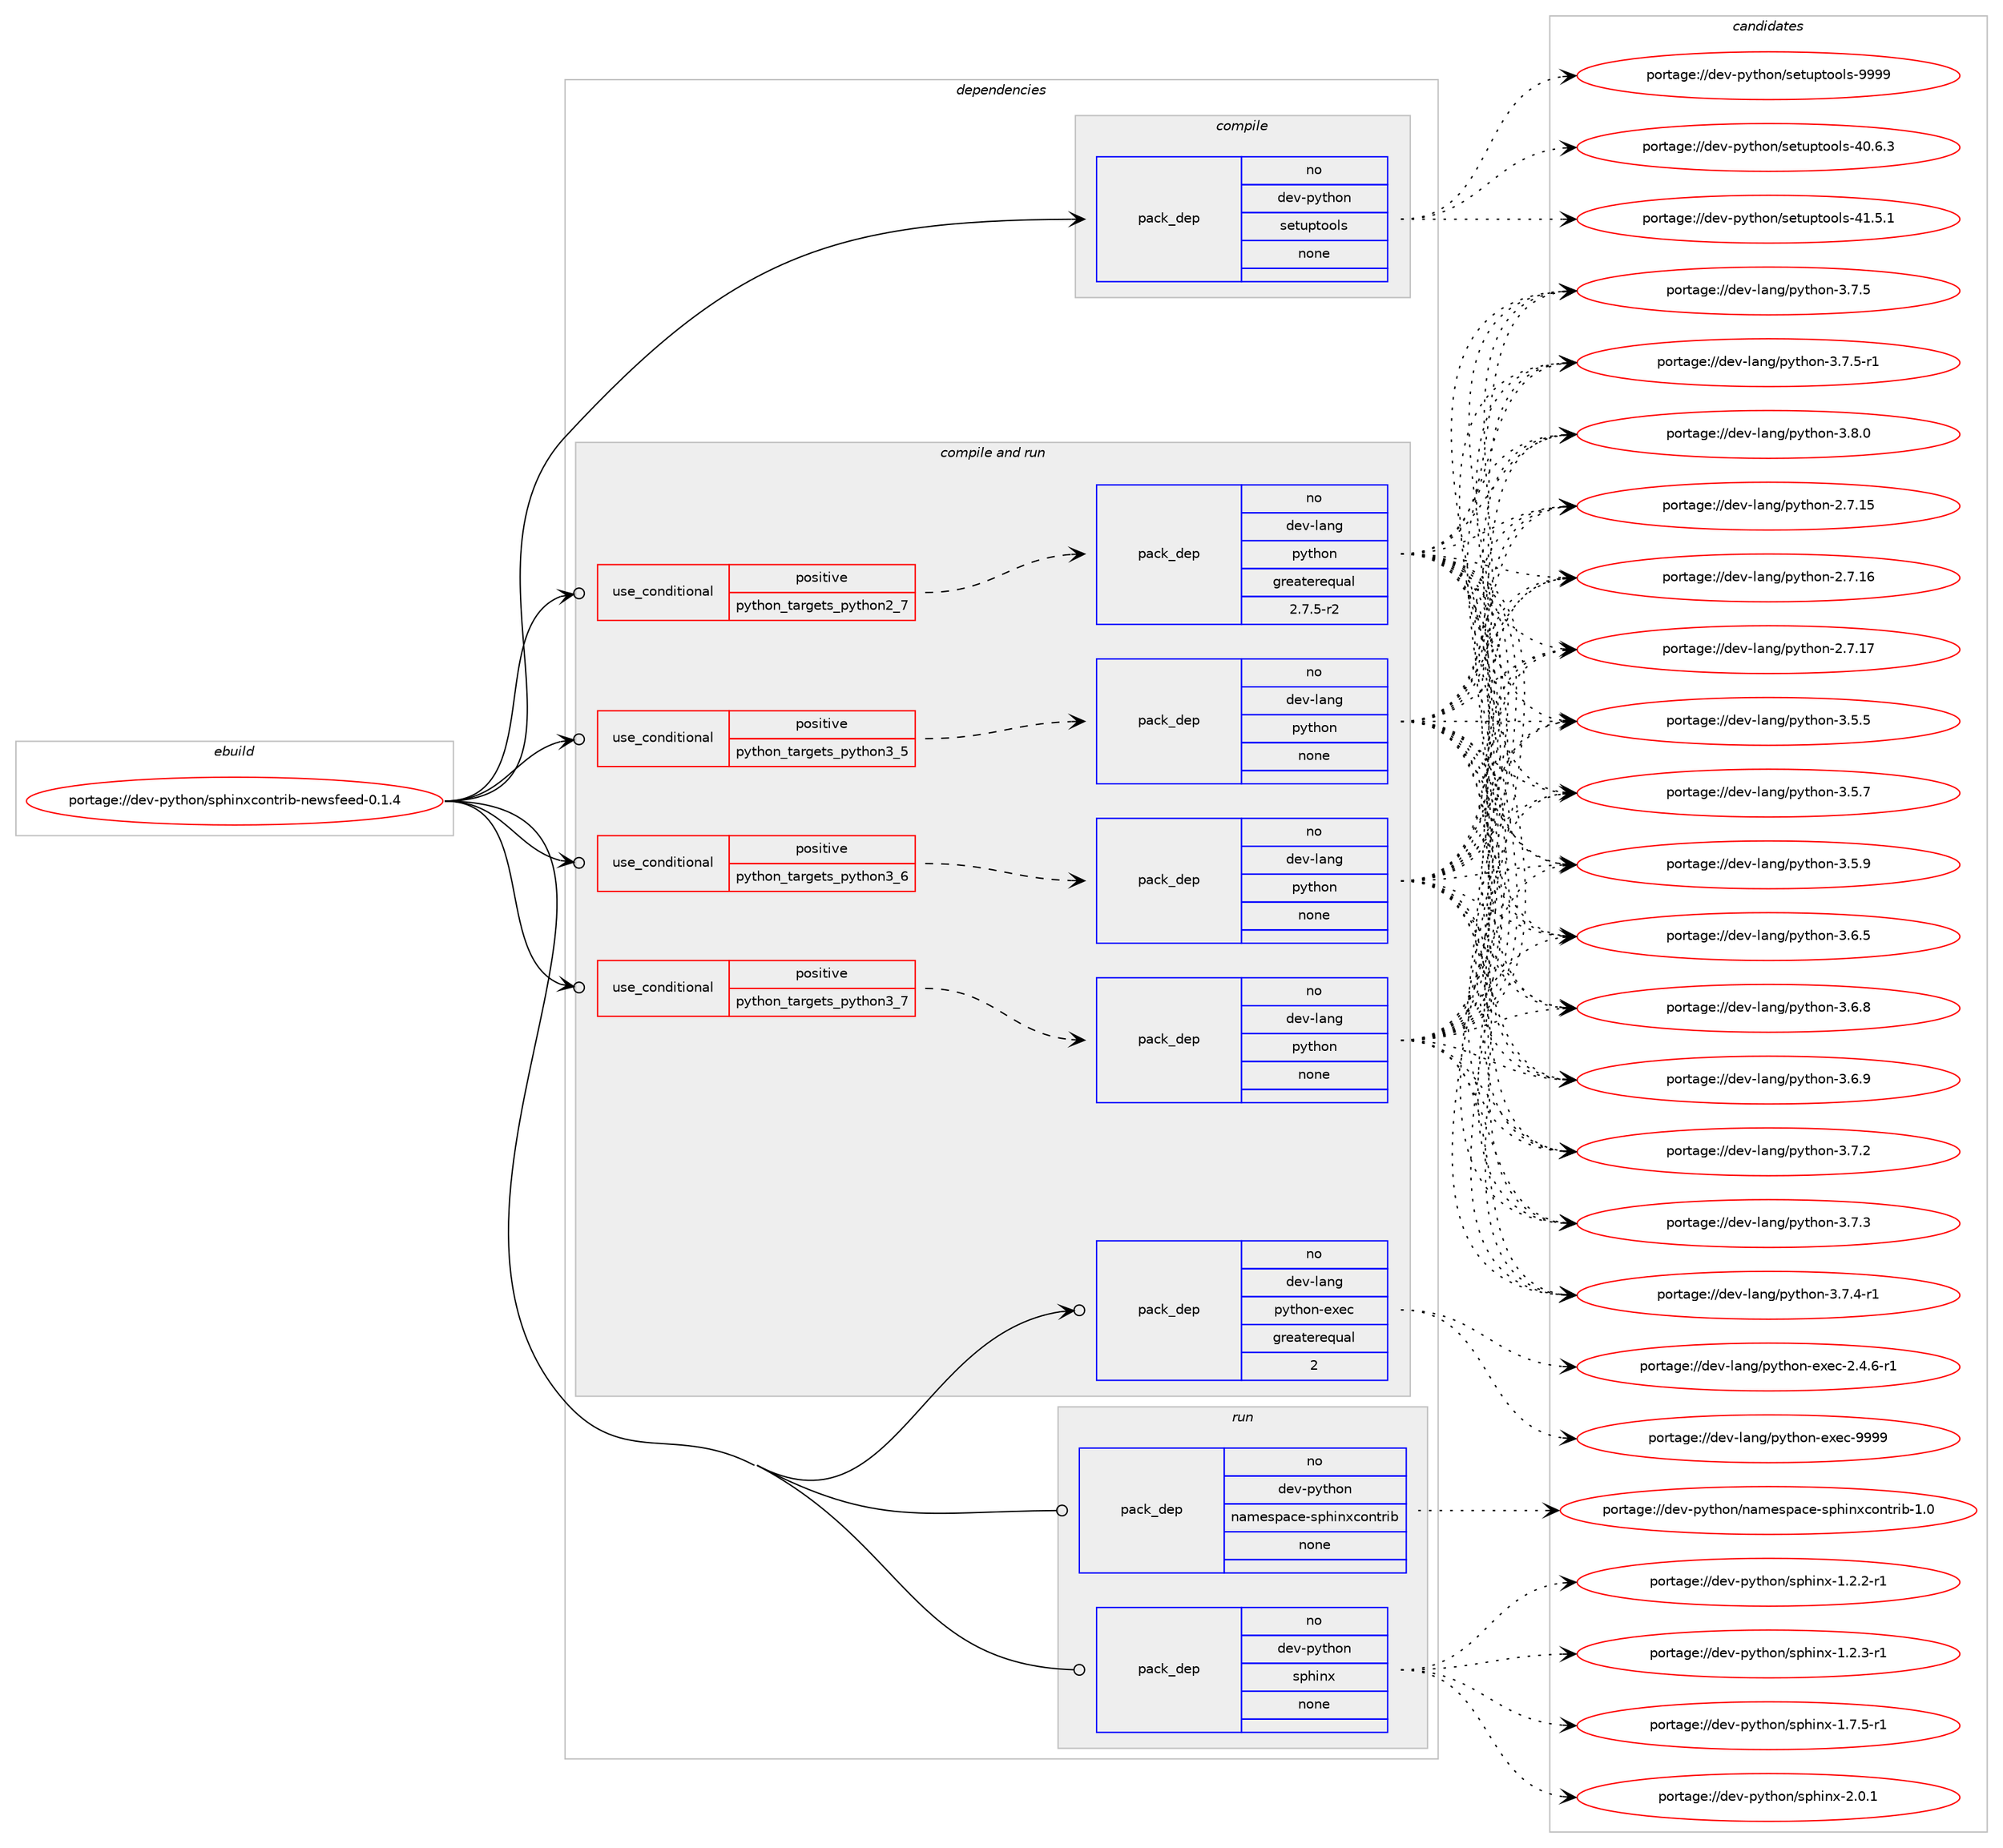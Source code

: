 digraph prolog {

# *************
# Graph options
# *************

newrank=true;
concentrate=true;
compound=true;
graph [rankdir=LR,fontname=Helvetica,fontsize=10,ranksep=1.5];#, ranksep=2.5, nodesep=0.2];
edge  [arrowhead=vee];
node  [fontname=Helvetica,fontsize=10];

# **********
# The ebuild
# **********

subgraph cluster_leftcol {
color=gray;
rank=same;
label=<<i>ebuild</i>>;
id [label="portage://dev-python/sphinxcontrib-newsfeed-0.1.4", color=red, width=4, href="../dev-python/sphinxcontrib-newsfeed-0.1.4.svg"];
}

# ****************
# The dependencies
# ****************

subgraph cluster_midcol {
color=gray;
label=<<i>dependencies</i>>;
subgraph cluster_compile {
fillcolor="#eeeeee";
style=filled;
label=<<i>compile</i>>;
subgraph pack131022 {
dependency173501 [label=<<TABLE BORDER="0" CELLBORDER="1" CELLSPACING="0" CELLPADDING="4" WIDTH="220"><TR><TD ROWSPAN="6" CELLPADDING="30">pack_dep</TD></TR><TR><TD WIDTH="110">no</TD></TR><TR><TD>dev-python</TD></TR><TR><TD>setuptools</TD></TR><TR><TD>none</TD></TR><TR><TD></TD></TR></TABLE>>, shape=none, color=blue];
}
id:e -> dependency173501:w [weight=20,style="solid",arrowhead="vee"];
}
subgraph cluster_compileandrun {
fillcolor="#eeeeee";
style=filled;
label=<<i>compile and run</i>>;
subgraph cond39076 {
dependency173502 [label=<<TABLE BORDER="0" CELLBORDER="1" CELLSPACING="0" CELLPADDING="4"><TR><TD ROWSPAN="3" CELLPADDING="10">use_conditional</TD></TR><TR><TD>positive</TD></TR><TR><TD>python_targets_python2_7</TD></TR></TABLE>>, shape=none, color=red];
subgraph pack131023 {
dependency173503 [label=<<TABLE BORDER="0" CELLBORDER="1" CELLSPACING="0" CELLPADDING="4" WIDTH="220"><TR><TD ROWSPAN="6" CELLPADDING="30">pack_dep</TD></TR><TR><TD WIDTH="110">no</TD></TR><TR><TD>dev-lang</TD></TR><TR><TD>python</TD></TR><TR><TD>greaterequal</TD></TR><TR><TD>2.7.5-r2</TD></TR></TABLE>>, shape=none, color=blue];
}
dependency173502:e -> dependency173503:w [weight=20,style="dashed",arrowhead="vee"];
}
id:e -> dependency173502:w [weight=20,style="solid",arrowhead="odotvee"];
subgraph cond39077 {
dependency173504 [label=<<TABLE BORDER="0" CELLBORDER="1" CELLSPACING="0" CELLPADDING="4"><TR><TD ROWSPAN="3" CELLPADDING="10">use_conditional</TD></TR><TR><TD>positive</TD></TR><TR><TD>python_targets_python3_5</TD></TR></TABLE>>, shape=none, color=red];
subgraph pack131024 {
dependency173505 [label=<<TABLE BORDER="0" CELLBORDER="1" CELLSPACING="0" CELLPADDING="4" WIDTH="220"><TR><TD ROWSPAN="6" CELLPADDING="30">pack_dep</TD></TR><TR><TD WIDTH="110">no</TD></TR><TR><TD>dev-lang</TD></TR><TR><TD>python</TD></TR><TR><TD>none</TD></TR><TR><TD></TD></TR></TABLE>>, shape=none, color=blue];
}
dependency173504:e -> dependency173505:w [weight=20,style="dashed",arrowhead="vee"];
}
id:e -> dependency173504:w [weight=20,style="solid",arrowhead="odotvee"];
subgraph cond39078 {
dependency173506 [label=<<TABLE BORDER="0" CELLBORDER="1" CELLSPACING="0" CELLPADDING="4"><TR><TD ROWSPAN="3" CELLPADDING="10">use_conditional</TD></TR><TR><TD>positive</TD></TR><TR><TD>python_targets_python3_6</TD></TR></TABLE>>, shape=none, color=red];
subgraph pack131025 {
dependency173507 [label=<<TABLE BORDER="0" CELLBORDER="1" CELLSPACING="0" CELLPADDING="4" WIDTH="220"><TR><TD ROWSPAN="6" CELLPADDING="30">pack_dep</TD></TR><TR><TD WIDTH="110">no</TD></TR><TR><TD>dev-lang</TD></TR><TR><TD>python</TD></TR><TR><TD>none</TD></TR><TR><TD></TD></TR></TABLE>>, shape=none, color=blue];
}
dependency173506:e -> dependency173507:w [weight=20,style="dashed",arrowhead="vee"];
}
id:e -> dependency173506:w [weight=20,style="solid",arrowhead="odotvee"];
subgraph cond39079 {
dependency173508 [label=<<TABLE BORDER="0" CELLBORDER="1" CELLSPACING="0" CELLPADDING="4"><TR><TD ROWSPAN="3" CELLPADDING="10">use_conditional</TD></TR><TR><TD>positive</TD></TR><TR><TD>python_targets_python3_7</TD></TR></TABLE>>, shape=none, color=red];
subgraph pack131026 {
dependency173509 [label=<<TABLE BORDER="0" CELLBORDER="1" CELLSPACING="0" CELLPADDING="4" WIDTH="220"><TR><TD ROWSPAN="6" CELLPADDING="30">pack_dep</TD></TR><TR><TD WIDTH="110">no</TD></TR><TR><TD>dev-lang</TD></TR><TR><TD>python</TD></TR><TR><TD>none</TD></TR><TR><TD></TD></TR></TABLE>>, shape=none, color=blue];
}
dependency173508:e -> dependency173509:w [weight=20,style="dashed",arrowhead="vee"];
}
id:e -> dependency173508:w [weight=20,style="solid",arrowhead="odotvee"];
subgraph pack131027 {
dependency173510 [label=<<TABLE BORDER="0" CELLBORDER="1" CELLSPACING="0" CELLPADDING="4" WIDTH="220"><TR><TD ROWSPAN="6" CELLPADDING="30">pack_dep</TD></TR><TR><TD WIDTH="110">no</TD></TR><TR><TD>dev-lang</TD></TR><TR><TD>python-exec</TD></TR><TR><TD>greaterequal</TD></TR><TR><TD>2</TD></TR></TABLE>>, shape=none, color=blue];
}
id:e -> dependency173510:w [weight=20,style="solid",arrowhead="odotvee"];
}
subgraph cluster_run {
fillcolor="#eeeeee";
style=filled;
label=<<i>run</i>>;
subgraph pack131028 {
dependency173511 [label=<<TABLE BORDER="0" CELLBORDER="1" CELLSPACING="0" CELLPADDING="4" WIDTH="220"><TR><TD ROWSPAN="6" CELLPADDING="30">pack_dep</TD></TR><TR><TD WIDTH="110">no</TD></TR><TR><TD>dev-python</TD></TR><TR><TD>namespace-sphinxcontrib</TD></TR><TR><TD>none</TD></TR><TR><TD></TD></TR></TABLE>>, shape=none, color=blue];
}
id:e -> dependency173511:w [weight=20,style="solid",arrowhead="odot"];
subgraph pack131029 {
dependency173512 [label=<<TABLE BORDER="0" CELLBORDER="1" CELLSPACING="0" CELLPADDING="4" WIDTH="220"><TR><TD ROWSPAN="6" CELLPADDING="30">pack_dep</TD></TR><TR><TD WIDTH="110">no</TD></TR><TR><TD>dev-python</TD></TR><TR><TD>sphinx</TD></TR><TR><TD>none</TD></TR><TR><TD></TD></TR></TABLE>>, shape=none, color=blue];
}
id:e -> dependency173512:w [weight=20,style="solid",arrowhead="odot"];
}
}

# **************
# The candidates
# **************

subgraph cluster_choices {
rank=same;
color=gray;
label=<<i>candidates</i>>;

subgraph choice131022 {
color=black;
nodesep=1;
choiceportage100101118451121211161041111104711510111611711211611111110811545524846544651 [label="portage://dev-python/setuptools-40.6.3", color=red, width=4,href="../dev-python/setuptools-40.6.3.svg"];
choiceportage100101118451121211161041111104711510111611711211611111110811545524946534649 [label="portage://dev-python/setuptools-41.5.1", color=red, width=4,href="../dev-python/setuptools-41.5.1.svg"];
choiceportage10010111845112121116104111110471151011161171121161111111081154557575757 [label="portage://dev-python/setuptools-9999", color=red, width=4,href="../dev-python/setuptools-9999.svg"];
dependency173501:e -> choiceportage100101118451121211161041111104711510111611711211611111110811545524846544651:w [style=dotted,weight="100"];
dependency173501:e -> choiceportage100101118451121211161041111104711510111611711211611111110811545524946534649:w [style=dotted,weight="100"];
dependency173501:e -> choiceportage10010111845112121116104111110471151011161171121161111111081154557575757:w [style=dotted,weight="100"];
}
subgraph choice131023 {
color=black;
nodesep=1;
choiceportage10010111845108971101034711212111610411111045504655464953 [label="portage://dev-lang/python-2.7.15", color=red, width=4,href="../dev-lang/python-2.7.15.svg"];
choiceportage10010111845108971101034711212111610411111045504655464954 [label="portage://dev-lang/python-2.7.16", color=red, width=4,href="../dev-lang/python-2.7.16.svg"];
choiceportage10010111845108971101034711212111610411111045504655464955 [label="portage://dev-lang/python-2.7.17", color=red, width=4,href="../dev-lang/python-2.7.17.svg"];
choiceportage100101118451089711010347112121116104111110455146534653 [label="portage://dev-lang/python-3.5.5", color=red, width=4,href="../dev-lang/python-3.5.5.svg"];
choiceportage100101118451089711010347112121116104111110455146534655 [label="portage://dev-lang/python-3.5.7", color=red, width=4,href="../dev-lang/python-3.5.7.svg"];
choiceportage100101118451089711010347112121116104111110455146534657 [label="portage://dev-lang/python-3.5.9", color=red, width=4,href="../dev-lang/python-3.5.9.svg"];
choiceportage100101118451089711010347112121116104111110455146544653 [label="portage://dev-lang/python-3.6.5", color=red, width=4,href="../dev-lang/python-3.6.5.svg"];
choiceportage100101118451089711010347112121116104111110455146544656 [label="portage://dev-lang/python-3.6.8", color=red, width=4,href="../dev-lang/python-3.6.8.svg"];
choiceportage100101118451089711010347112121116104111110455146544657 [label="portage://dev-lang/python-3.6.9", color=red, width=4,href="../dev-lang/python-3.6.9.svg"];
choiceportage100101118451089711010347112121116104111110455146554650 [label="portage://dev-lang/python-3.7.2", color=red, width=4,href="../dev-lang/python-3.7.2.svg"];
choiceportage100101118451089711010347112121116104111110455146554651 [label="portage://dev-lang/python-3.7.3", color=red, width=4,href="../dev-lang/python-3.7.3.svg"];
choiceportage1001011184510897110103471121211161041111104551465546524511449 [label="portage://dev-lang/python-3.7.4-r1", color=red, width=4,href="../dev-lang/python-3.7.4-r1.svg"];
choiceportage100101118451089711010347112121116104111110455146554653 [label="portage://dev-lang/python-3.7.5", color=red, width=4,href="../dev-lang/python-3.7.5.svg"];
choiceportage1001011184510897110103471121211161041111104551465546534511449 [label="portage://dev-lang/python-3.7.5-r1", color=red, width=4,href="../dev-lang/python-3.7.5-r1.svg"];
choiceportage100101118451089711010347112121116104111110455146564648 [label="portage://dev-lang/python-3.8.0", color=red, width=4,href="../dev-lang/python-3.8.0.svg"];
dependency173503:e -> choiceportage10010111845108971101034711212111610411111045504655464953:w [style=dotted,weight="100"];
dependency173503:e -> choiceportage10010111845108971101034711212111610411111045504655464954:w [style=dotted,weight="100"];
dependency173503:e -> choiceportage10010111845108971101034711212111610411111045504655464955:w [style=dotted,weight="100"];
dependency173503:e -> choiceportage100101118451089711010347112121116104111110455146534653:w [style=dotted,weight="100"];
dependency173503:e -> choiceportage100101118451089711010347112121116104111110455146534655:w [style=dotted,weight="100"];
dependency173503:e -> choiceportage100101118451089711010347112121116104111110455146534657:w [style=dotted,weight="100"];
dependency173503:e -> choiceportage100101118451089711010347112121116104111110455146544653:w [style=dotted,weight="100"];
dependency173503:e -> choiceportage100101118451089711010347112121116104111110455146544656:w [style=dotted,weight="100"];
dependency173503:e -> choiceportage100101118451089711010347112121116104111110455146544657:w [style=dotted,weight="100"];
dependency173503:e -> choiceportage100101118451089711010347112121116104111110455146554650:w [style=dotted,weight="100"];
dependency173503:e -> choiceportage100101118451089711010347112121116104111110455146554651:w [style=dotted,weight="100"];
dependency173503:e -> choiceportage1001011184510897110103471121211161041111104551465546524511449:w [style=dotted,weight="100"];
dependency173503:e -> choiceportage100101118451089711010347112121116104111110455146554653:w [style=dotted,weight="100"];
dependency173503:e -> choiceportage1001011184510897110103471121211161041111104551465546534511449:w [style=dotted,weight="100"];
dependency173503:e -> choiceportage100101118451089711010347112121116104111110455146564648:w [style=dotted,weight="100"];
}
subgraph choice131024 {
color=black;
nodesep=1;
choiceportage10010111845108971101034711212111610411111045504655464953 [label="portage://dev-lang/python-2.7.15", color=red, width=4,href="../dev-lang/python-2.7.15.svg"];
choiceportage10010111845108971101034711212111610411111045504655464954 [label="portage://dev-lang/python-2.7.16", color=red, width=4,href="../dev-lang/python-2.7.16.svg"];
choiceportage10010111845108971101034711212111610411111045504655464955 [label="portage://dev-lang/python-2.7.17", color=red, width=4,href="../dev-lang/python-2.7.17.svg"];
choiceportage100101118451089711010347112121116104111110455146534653 [label="portage://dev-lang/python-3.5.5", color=red, width=4,href="../dev-lang/python-3.5.5.svg"];
choiceportage100101118451089711010347112121116104111110455146534655 [label="portage://dev-lang/python-3.5.7", color=red, width=4,href="../dev-lang/python-3.5.7.svg"];
choiceportage100101118451089711010347112121116104111110455146534657 [label="portage://dev-lang/python-3.5.9", color=red, width=4,href="../dev-lang/python-3.5.9.svg"];
choiceportage100101118451089711010347112121116104111110455146544653 [label="portage://dev-lang/python-3.6.5", color=red, width=4,href="../dev-lang/python-3.6.5.svg"];
choiceportage100101118451089711010347112121116104111110455146544656 [label="portage://dev-lang/python-3.6.8", color=red, width=4,href="../dev-lang/python-3.6.8.svg"];
choiceportage100101118451089711010347112121116104111110455146544657 [label="portage://dev-lang/python-3.6.9", color=red, width=4,href="../dev-lang/python-3.6.9.svg"];
choiceportage100101118451089711010347112121116104111110455146554650 [label="portage://dev-lang/python-3.7.2", color=red, width=4,href="../dev-lang/python-3.7.2.svg"];
choiceportage100101118451089711010347112121116104111110455146554651 [label="portage://dev-lang/python-3.7.3", color=red, width=4,href="../dev-lang/python-3.7.3.svg"];
choiceportage1001011184510897110103471121211161041111104551465546524511449 [label="portage://dev-lang/python-3.7.4-r1", color=red, width=4,href="../dev-lang/python-3.7.4-r1.svg"];
choiceportage100101118451089711010347112121116104111110455146554653 [label="portage://dev-lang/python-3.7.5", color=red, width=4,href="../dev-lang/python-3.7.5.svg"];
choiceportage1001011184510897110103471121211161041111104551465546534511449 [label="portage://dev-lang/python-3.7.5-r1", color=red, width=4,href="../dev-lang/python-3.7.5-r1.svg"];
choiceportage100101118451089711010347112121116104111110455146564648 [label="portage://dev-lang/python-3.8.0", color=red, width=4,href="../dev-lang/python-3.8.0.svg"];
dependency173505:e -> choiceportage10010111845108971101034711212111610411111045504655464953:w [style=dotted,weight="100"];
dependency173505:e -> choiceportage10010111845108971101034711212111610411111045504655464954:w [style=dotted,weight="100"];
dependency173505:e -> choiceportage10010111845108971101034711212111610411111045504655464955:w [style=dotted,weight="100"];
dependency173505:e -> choiceportage100101118451089711010347112121116104111110455146534653:w [style=dotted,weight="100"];
dependency173505:e -> choiceportage100101118451089711010347112121116104111110455146534655:w [style=dotted,weight="100"];
dependency173505:e -> choiceportage100101118451089711010347112121116104111110455146534657:w [style=dotted,weight="100"];
dependency173505:e -> choiceportage100101118451089711010347112121116104111110455146544653:w [style=dotted,weight="100"];
dependency173505:e -> choiceportage100101118451089711010347112121116104111110455146544656:w [style=dotted,weight="100"];
dependency173505:e -> choiceportage100101118451089711010347112121116104111110455146544657:w [style=dotted,weight="100"];
dependency173505:e -> choiceportage100101118451089711010347112121116104111110455146554650:w [style=dotted,weight="100"];
dependency173505:e -> choiceportage100101118451089711010347112121116104111110455146554651:w [style=dotted,weight="100"];
dependency173505:e -> choiceportage1001011184510897110103471121211161041111104551465546524511449:w [style=dotted,weight="100"];
dependency173505:e -> choiceportage100101118451089711010347112121116104111110455146554653:w [style=dotted,weight="100"];
dependency173505:e -> choiceportage1001011184510897110103471121211161041111104551465546534511449:w [style=dotted,weight="100"];
dependency173505:e -> choiceportage100101118451089711010347112121116104111110455146564648:w [style=dotted,weight="100"];
}
subgraph choice131025 {
color=black;
nodesep=1;
choiceportage10010111845108971101034711212111610411111045504655464953 [label="portage://dev-lang/python-2.7.15", color=red, width=4,href="../dev-lang/python-2.7.15.svg"];
choiceportage10010111845108971101034711212111610411111045504655464954 [label="portage://dev-lang/python-2.7.16", color=red, width=4,href="../dev-lang/python-2.7.16.svg"];
choiceportage10010111845108971101034711212111610411111045504655464955 [label="portage://dev-lang/python-2.7.17", color=red, width=4,href="../dev-lang/python-2.7.17.svg"];
choiceportage100101118451089711010347112121116104111110455146534653 [label="portage://dev-lang/python-3.5.5", color=red, width=4,href="../dev-lang/python-3.5.5.svg"];
choiceportage100101118451089711010347112121116104111110455146534655 [label="portage://dev-lang/python-3.5.7", color=red, width=4,href="../dev-lang/python-3.5.7.svg"];
choiceportage100101118451089711010347112121116104111110455146534657 [label="portage://dev-lang/python-3.5.9", color=red, width=4,href="../dev-lang/python-3.5.9.svg"];
choiceportage100101118451089711010347112121116104111110455146544653 [label="portage://dev-lang/python-3.6.5", color=red, width=4,href="../dev-lang/python-3.6.5.svg"];
choiceportage100101118451089711010347112121116104111110455146544656 [label="portage://dev-lang/python-3.6.8", color=red, width=4,href="../dev-lang/python-3.6.8.svg"];
choiceportage100101118451089711010347112121116104111110455146544657 [label="portage://dev-lang/python-3.6.9", color=red, width=4,href="../dev-lang/python-3.6.9.svg"];
choiceportage100101118451089711010347112121116104111110455146554650 [label="portage://dev-lang/python-3.7.2", color=red, width=4,href="../dev-lang/python-3.7.2.svg"];
choiceportage100101118451089711010347112121116104111110455146554651 [label="portage://dev-lang/python-3.7.3", color=red, width=4,href="../dev-lang/python-3.7.3.svg"];
choiceportage1001011184510897110103471121211161041111104551465546524511449 [label="portage://dev-lang/python-3.7.4-r1", color=red, width=4,href="../dev-lang/python-3.7.4-r1.svg"];
choiceportage100101118451089711010347112121116104111110455146554653 [label="portage://dev-lang/python-3.7.5", color=red, width=4,href="../dev-lang/python-3.7.5.svg"];
choiceportage1001011184510897110103471121211161041111104551465546534511449 [label="portage://dev-lang/python-3.7.5-r1", color=red, width=4,href="../dev-lang/python-3.7.5-r1.svg"];
choiceportage100101118451089711010347112121116104111110455146564648 [label="portage://dev-lang/python-3.8.0", color=red, width=4,href="../dev-lang/python-3.8.0.svg"];
dependency173507:e -> choiceportage10010111845108971101034711212111610411111045504655464953:w [style=dotted,weight="100"];
dependency173507:e -> choiceportage10010111845108971101034711212111610411111045504655464954:w [style=dotted,weight="100"];
dependency173507:e -> choiceportage10010111845108971101034711212111610411111045504655464955:w [style=dotted,weight="100"];
dependency173507:e -> choiceportage100101118451089711010347112121116104111110455146534653:w [style=dotted,weight="100"];
dependency173507:e -> choiceportage100101118451089711010347112121116104111110455146534655:w [style=dotted,weight="100"];
dependency173507:e -> choiceportage100101118451089711010347112121116104111110455146534657:w [style=dotted,weight="100"];
dependency173507:e -> choiceportage100101118451089711010347112121116104111110455146544653:w [style=dotted,weight="100"];
dependency173507:e -> choiceportage100101118451089711010347112121116104111110455146544656:w [style=dotted,weight="100"];
dependency173507:e -> choiceportage100101118451089711010347112121116104111110455146544657:w [style=dotted,weight="100"];
dependency173507:e -> choiceportage100101118451089711010347112121116104111110455146554650:w [style=dotted,weight="100"];
dependency173507:e -> choiceportage100101118451089711010347112121116104111110455146554651:w [style=dotted,weight="100"];
dependency173507:e -> choiceportage1001011184510897110103471121211161041111104551465546524511449:w [style=dotted,weight="100"];
dependency173507:e -> choiceportage100101118451089711010347112121116104111110455146554653:w [style=dotted,weight="100"];
dependency173507:e -> choiceportage1001011184510897110103471121211161041111104551465546534511449:w [style=dotted,weight="100"];
dependency173507:e -> choiceportage100101118451089711010347112121116104111110455146564648:w [style=dotted,weight="100"];
}
subgraph choice131026 {
color=black;
nodesep=1;
choiceportage10010111845108971101034711212111610411111045504655464953 [label="portage://dev-lang/python-2.7.15", color=red, width=4,href="../dev-lang/python-2.7.15.svg"];
choiceportage10010111845108971101034711212111610411111045504655464954 [label="portage://dev-lang/python-2.7.16", color=red, width=4,href="../dev-lang/python-2.7.16.svg"];
choiceportage10010111845108971101034711212111610411111045504655464955 [label="portage://dev-lang/python-2.7.17", color=red, width=4,href="../dev-lang/python-2.7.17.svg"];
choiceportage100101118451089711010347112121116104111110455146534653 [label="portage://dev-lang/python-3.5.5", color=red, width=4,href="../dev-lang/python-3.5.5.svg"];
choiceportage100101118451089711010347112121116104111110455146534655 [label="portage://dev-lang/python-3.5.7", color=red, width=4,href="../dev-lang/python-3.5.7.svg"];
choiceportage100101118451089711010347112121116104111110455146534657 [label="portage://dev-lang/python-3.5.9", color=red, width=4,href="../dev-lang/python-3.5.9.svg"];
choiceportage100101118451089711010347112121116104111110455146544653 [label="portage://dev-lang/python-3.6.5", color=red, width=4,href="../dev-lang/python-3.6.5.svg"];
choiceportage100101118451089711010347112121116104111110455146544656 [label="portage://dev-lang/python-3.6.8", color=red, width=4,href="../dev-lang/python-3.6.8.svg"];
choiceportage100101118451089711010347112121116104111110455146544657 [label="portage://dev-lang/python-3.6.9", color=red, width=4,href="../dev-lang/python-3.6.9.svg"];
choiceportage100101118451089711010347112121116104111110455146554650 [label="portage://dev-lang/python-3.7.2", color=red, width=4,href="../dev-lang/python-3.7.2.svg"];
choiceportage100101118451089711010347112121116104111110455146554651 [label="portage://dev-lang/python-3.7.3", color=red, width=4,href="../dev-lang/python-3.7.3.svg"];
choiceportage1001011184510897110103471121211161041111104551465546524511449 [label="portage://dev-lang/python-3.7.4-r1", color=red, width=4,href="../dev-lang/python-3.7.4-r1.svg"];
choiceportage100101118451089711010347112121116104111110455146554653 [label="portage://dev-lang/python-3.7.5", color=red, width=4,href="../dev-lang/python-3.7.5.svg"];
choiceportage1001011184510897110103471121211161041111104551465546534511449 [label="portage://dev-lang/python-3.7.5-r1", color=red, width=4,href="../dev-lang/python-3.7.5-r1.svg"];
choiceportage100101118451089711010347112121116104111110455146564648 [label="portage://dev-lang/python-3.8.0", color=red, width=4,href="../dev-lang/python-3.8.0.svg"];
dependency173509:e -> choiceportage10010111845108971101034711212111610411111045504655464953:w [style=dotted,weight="100"];
dependency173509:e -> choiceportage10010111845108971101034711212111610411111045504655464954:w [style=dotted,weight="100"];
dependency173509:e -> choiceportage10010111845108971101034711212111610411111045504655464955:w [style=dotted,weight="100"];
dependency173509:e -> choiceportage100101118451089711010347112121116104111110455146534653:w [style=dotted,weight="100"];
dependency173509:e -> choiceportage100101118451089711010347112121116104111110455146534655:w [style=dotted,weight="100"];
dependency173509:e -> choiceportage100101118451089711010347112121116104111110455146534657:w [style=dotted,weight="100"];
dependency173509:e -> choiceportage100101118451089711010347112121116104111110455146544653:w [style=dotted,weight="100"];
dependency173509:e -> choiceportage100101118451089711010347112121116104111110455146544656:w [style=dotted,weight="100"];
dependency173509:e -> choiceportage100101118451089711010347112121116104111110455146544657:w [style=dotted,weight="100"];
dependency173509:e -> choiceportage100101118451089711010347112121116104111110455146554650:w [style=dotted,weight="100"];
dependency173509:e -> choiceportage100101118451089711010347112121116104111110455146554651:w [style=dotted,weight="100"];
dependency173509:e -> choiceportage1001011184510897110103471121211161041111104551465546524511449:w [style=dotted,weight="100"];
dependency173509:e -> choiceportage100101118451089711010347112121116104111110455146554653:w [style=dotted,weight="100"];
dependency173509:e -> choiceportage1001011184510897110103471121211161041111104551465546534511449:w [style=dotted,weight="100"];
dependency173509:e -> choiceportage100101118451089711010347112121116104111110455146564648:w [style=dotted,weight="100"];
}
subgraph choice131027 {
color=black;
nodesep=1;
choiceportage10010111845108971101034711212111610411111045101120101994550465246544511449 [label="portage://dev-lang/python-exec-2.4.6-r1", color=red, width=4,href="../dev-lang/python-exec-2.4.6-r1.svg"];
choiceportage10010111845108971101034711212111610411111045101120101994557575757 [label="portage://dev-lang/python-exec-9999", color=red, width=4,href="../dev-lang/python-exec-9999.svg"];
dependency173510:e -> choiceportage10010111845108971101034711212111610411111045101120101994550465246544511449:w [style=dotted,weight="100"];
dependency173510:e -> choiceportage10010111845108971101034711212111610411111045101120101994557575757:w [style=dotted,weight="100"];
}
subgraph choice131028 {
color=black;
nodesep=1;
choiceportage100101118451121211161041111104711097109101115112979910145115112104105110120991111101161141059845494648 [label="portage://dev-python/namespace-sphinxcontrib-1.0", color=red, width=4,href="../dev-python/namespace-sphinxcontrib-1.0.svg"];
dependency173511:e -> choiceportage100101118451121211161041111104711097109101115112979910145115112104105110120991111101161141059845494648:w [style=dotted,weight="100"];
}
subgraph choice131029 {
color=black;
nodesep=1;
choiceportage10010111845112121116104111110471151121041051101204549465046504511449 [label="portage://dev-python/sphinx-1.2.2-r1", color=red, width=4,href="../dev-python/sphinx-1.2.2-r1.svg"];
choiceportage10010111845112121116104111110471151121041051101204549465046514511449 [label="portage://dev-python/sphinx-1.2.3-r1", color=red, width=4,href="../dev-python/sphinx-1.2.3-r1.svg"];
choiceportage10010111845112121116104111110471151121041051101204549465546534511449 [label="portage://dev-python/sphinx-1.7.5-r1", color=red, width=4,href="../dev-python/sphinx-1.7.5-r1.svg"];
choiceportage1001011184511212111610411111047115112104105110120455046484649 [label="portage://dev-python/sphinx-2.0.1", color=red, width=4,href="../dev-python/sphinx-2.0.1.svg"];
dependency173512:e -> choiceportage10010111845112121116104111110471151121041051101204549465046504511449:w [style=dotted,weight="100"];
dependency173512:e -> choiceportage10010111845112121116104111110471151121041051101204549465046514511449:w [style=dotted,weight="100"];
dependency173512:e -> choiceportage10010111845112121116104111110471151121041051101204549465546534511449:w [style=dotted,weight="100"];
dependency173512:e -> choiceportage1001011184511212111610411111047115112104105110120455046484649:w [style=dotted,weight="100"];
}
}

}
